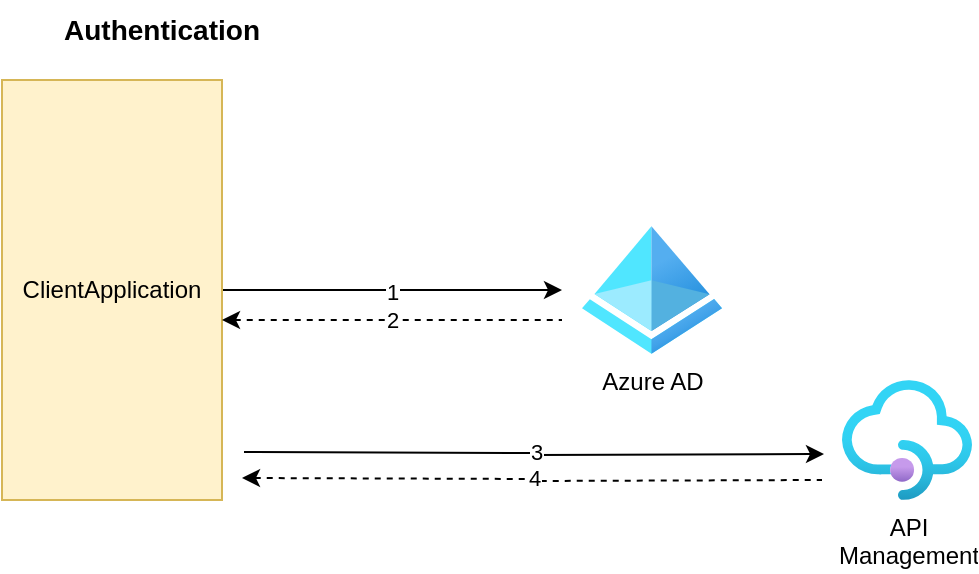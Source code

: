 <mxfile version="21.2.8" type="device" pages="3">
  <diagram id="lc8IL7c05mGi0VWgiJvV" name="Authentication">
    <mxGraphModel dx="2074" dy="1197" grid="1" gridSize="10" guides="1" tooltips="1" connect="1" arrows="1" fold="1" page="1" pageScale="1" pageWidth="827" pageHeight="1169" math="0" shadow="0">
      <root>
        <mxCell id="0" />
        <mxCell id="1" parent="0" />
        <mxCell id="RUtubB3x1BzOvoE3smLB-20" value="1" style="edgeStyle=orthogonalEdgeStyle;rounded=0;orthogonalLoop=1;jettySize=auto;html=1;" edge="1" parent="1" source="RUtubB3x1BzOvoE3smLB-3">
          <mxGeometry relative="1" as="geometry">
            <mxPoint x="310" y="195" as="targetPoint" />
          </mxGeometry>
        </mxCell>
        <mxCell id="RUtubB3x1BzOvoE3smLB-3" value="ClientApplication" style="rounded=0;whiteSpace=wrap;html=1;fillColor=#fff2cc;strokeColor=#d6b656;" vertex="1" parent="1">
          <mxGeometry x="30" y="90" width="110" height="210" as="geometry" />
        </mxCell>
        <mxCell id="RUtubB3x1BzOvoE3smLB-6" value="API &lt;br&gt;Management" style="image;aspect=fixed;html=1;points=[];align=center;fontSize=12;image=img/lib/azure2/integration/API_Management_Services.svg;" vertex="1" parent="1">
          <mxGeometry x="450" y="240" width="65" height="60" as="geometry" />
        </mxCell>
        <mxCell id="RUtubB3x1BzOvoE3smLB-7" value="Authentication" style="text;html=1;strokeColor=none;fillColor=none;align=center;verticalAlign=middle;whiteSpace=wrap;rounded=0;fontStyle=1;fontSize=14;" vertex="1" parent="1">
          <mxGeometry x="30" y="50" width="160" height="30" as="geometry" />
        </mxCell>
        <mxCell id="RUtubB3x1BzOvoE3smLB-19" value="Azure AD" style="image;aspect=fixed;html=1;points=[];align=center;fontSize=12;image=img/lib/azure2/identity/Azure_Active_Directory.svg;" vertex="1" parent="1">
          <mxGeometry x="320" y="163" width="70" height="64" as="geometry" />
        </mxCell>
        <mxCell id="RUtubB3x1BzOvoE3smLB-21" value="2" style="edgeStyle=orthogonalEdgeStyle;rounded=0;orthogonalLoop=1;jettySize=auto;html=1;dashed=1;startArrow=classic;startFill=1;endArrow=none;endFill=0;" edge="1" parent="1">
          <mxGeometry relative="1" as="geometry">
            <mxPoint x="310" y="210" as="targetPoint" />
            <mxPoint x="140" y="210" as="sourcePoint" />
          </mxGeometry>
        </mxCell>
        <mxCell id="RUtubB3x1BzOvoE3smLB-23" value="4" style="edgeStyle=orthogonalEdgeStyle;rounded=0;orthogonalLoop=1;jettySize=auto;html=1;dashed=1;startArrow=classic;startFill=1;endArrow=none;endFill=0;" edge="1" parent="1">
          <mxGeometry relative="1" as="geometry">
            <mxPoint x="440" y="290" as="targetPoint" />
            <mxPoint x="150" y="289" as="sourcePoint" />
          </mxGeometry>
        </mxCell>
        <mxCell id="RUtubB3x1BzOvoE3smLB-24" value="3" style="edgeStyle=orthogonalEdgeStyle;rounded=0;orthogonalLoop=1;jettySize=auto;html=1;startArrow=none;startFill=0;endArrow=classic;endFill=1;" edge="1" parent="1">
          <mxGeometry relative="1" as="geometry">
            <mxPoint x="441" y="277" as="targetPoint" />
            <mxPoint x="151" y="276" as="sourcePoint" />
          </mxGeometry>
        </mxCell>
      </root>
    </mxGraphModel>
  </diagram>
  <diagram name="Synchronous" id="uToNU3uV5GaRdGrdXBVy">
    <mxGraphModel dx="2074" dy="1197" grid="1" gridSize="10" guides="1" tooltips="1" connect="1" arrows="1" fold="1" page="1" pageScale="1" pageWidth="827" pageHeight="1169" math="0" shadow="0">
      <root>
        <mxCell id="0" />
        <mxCell id="1" parent="0" />
        <mxCell id="qAncSKBffS2vknoI84bx-6" value="1" style="edgeStyle=orthogonalEdgeStyle;rounded=0;orthogonalLoop=1;jettySize=auto;html=1;entryX=-0.051;entryY=0.506;entryDx=0;entryDy=0;entryPerimeter=0;" edge="1" parent="1">
          <mxGeometry relative="1" as="geometry">
            <mxPoint x="140" y="187" as="sourcePoint" />
            <mxPoint x="216.685" y="187.36" as="targetPoint" />
          </mxGeometry>
        </mxCell>
        <mxCell id="DlOpycYSVHWNI92MAFoY-2" style="edgeStyle=orthogonalEdgeStyle;rounded=0;orthogonalLoop=1;jettySize=auto;html=1;entryX=-0.019;entryY=0.583;entryDx=0;entryDy=0;entryPerimeter=0;" edge="1" parent="1" source="qAncSKBffS2vknoI84bx-1" target="qAncSKBffS2vknoI84bx-18">
          <mxGeometry relative="1" as="geometry">
            <Array as="points">
              <mxPoint x="85" y="340" />
              <mxPoint x="149" y="340" />
            </Array>
          </mxGeometry>
        </mxCell>
        <mxCell id="qAncSKBffS2vknoI84bx-1" value="ClientApplication" style="rounded=0;whiteSpace=wrap;html=1;fillColor=#fff2cc;strokeColor=#d6b656;" vertex="1" parent="1">
          <mxGeometry x="30" y="90" width="110" height="210" as="geometry" />
        </mxCell>
        <mxCell id="qAncSKBffS2vknoI84bx-2" value="ProviderServices" style="rounded=0;whiteSpace=wrap;html=1;fillColor=#dae8fc;strokeColor=#6c8ebf;" vertex="1" parent="1">
          <mxGeometry x="660" y="90" width="110" height="210" as="geometry" />
        </mxCell>
        <mxCell id="qAncSKBffS2vknoI84bx-8" value="2" style="edgeStyle=orthogonalEdgeStyle;rounded=0;orthogonalLoop=1;jettySize=auto;html=1;entryX=-0.03;entryY=0.506;entryDx=0;entryDy=0;entryPerimeter=0;" edge="1" parent="1">
          <mxGeometry relative="1" as="geometry">
            <mxPoint x="285" y="187" as="sourcePoint" />
            <mxPoint x="357.99" y="187.312" as="targetPoint" />
          </mxGeometry>
        </mxCell>
        <mxCell id="qAncSKBffS2vknoI84bx-3" value="API &lt;br&gt;Management" style="image;aspect=fixed;html=1;points=[];align=center;fontSize=12;image=img/lib/azure2/integration/API_Management_Services.svg;" vertex="1" parent="1">
          <mxGeometry x="220" y="165" width="65" height="60" as="geometry" />
        </mxCell>
        <mxCell id="qAncSKBffS2vknoI84bx-5" value="Synchronous Pattern" style="text;html=1;strokeColor=none;fillColor=none;align=center;verticalAlign=middle;whiteSpace=wrap;rounded=0;fontStyle=1;fontSize=14;" vertex="1" parent="1">
          <mxGeometry x="30" y="50" width="160" height="30" as="geometry" />
        </mxCell>
        <mxCell id="qAncSKBffS2vknoI84bx-10" value="3" style="edgeStyle=orthogonalEdgeStyle;rounded=0;orthogonalLoop=1;jettySize=auto;html=1;entryX=-0.069;entryY=0.439;entryDx=0;entryDy=0;entryPerimeter=0;" edge="1" parent="1">
          <mxGeometry relative="1" as="geometry">
            <mxPoint x="427" y="187" as="sourcePoint" />
            <mxPoint x="505.308" y="187.34" as="targetPoint" />
          </mxGeometry>
        </mxCell>
        <mxCell id="qAncSKBffS2vknoI84bx-7" value="Logic App" style="image;aspect=fixed;html=1;points=[];align=center;fontSize=12;image=img/lib/azure2/integration/Logic_Apps.svg;" vertex="1" parent="1">
          <mxGeometry x="360" y="169" width="67" height="52" as="geometry" />
        </mxCell>
        <mxCell id="qAncSKBffS2vknoI84bx-11" value="4" style="edgeStyle=orthogonalEdgeStyle;rounded=0;orthogonalLoop=1;jettySize=auto;html=1;" edge="1" parent="1">
          <mxGeometry relative="1" as="geometry">
            <mxPoint x="650" y="191" as="targetPoint" />
            <mxPoint x="578" y="191" as="sourcePoint" />
          </mxGeometry>
        </mxCell>
        <mxCell id="qAncSKBffS2vknoI84bx-9" value="Azure&amp;nbsp;&lt;br&gt;Function" style="image;aspect=fixed;html=1;points=[];align=center;fontSize=12;image=img/lib/azure2/iot/Function_Apps.svg;" vertex="1" parent="1">
          <mxGeometry x="510" y="169" width="68" height="60" as="geometry" />
        </mxCell>
        <mxCell id="qAncSKBffS2vknoI84bx-12" value="8" style="edgeStyle=orthogonalEdgeStyle;rounded=0;orthogonalLoop=1;jettySize=auto;html=1;entryX=-0.051;entryY=0.506;entryDx=0;entryDy=0;entryPerimeter=0;dashed=1;dashPattern=8 8;startArrow=classic;startFill=1;endArrow=none;endFill=0;" edge="1" parent="1">
          <mxGeometry relative="1" as="geometry">
            <mxPoint x="140" y="203" as="sourcePoint" />
            <mxPoint x="217" y="203" as="targetPoint" />
          </mxGeometry>
        </mxCell>
        <mxCell id="qAncSKBffS2vknoI84bx-13" value="7" style="edgeStyle=orthogonalEdgeStyle;rounded=0;orthogonalLoop=1;jettySize=auto;html=1;entryX=-0.03;entryY=0.506;entryDx=0;entryDy=0;entryPerimeter=0;dashed=1;dashPattern=8 8;startArrow=classic;startFill=1;endArrow=none;endFill=0;" edge="1" parent="1">
          <mxGeometry relative="1" as="geometry">
            <mxPoint x="285" y="203" as="sourcePoint" />
            <mxPoint x="358" y="203" as="targetPoint" />
          </mxGeometry>
        </mxCell>
        <mxCell id="qAncSKBffS2vknoI84bx-14" value="6" style="edgeStyle=orthogonalEdgeStyle;rounded=0;orthogonalLoop=1;jettySize=auto;html=1;entryX=-0.069;entryY=0.439;entryDx=0;entryDy=0;entryPerimeter=0;dashed=1;dashPattern=8 8;startArrow=classic;startFill=1;endArrow=none;endFill=0;" edge="1" parent="1">
          <mxGeometry relative="1" as="geometry">
            <mxPoint x="427" y="203" as="sourcePoint" />
            <mxPoint x="505" y="203" as="targetPoint" />
          </mxGeometry>
        </mxCell>
        <mxCell id="qAncSKBffS2vknoI84bx-15" value="5" style="edgeStyle=orthogonalEdgeStyle;rounded=0;orthogonalLoop=1;jettySize=auto;html=1;dashed=1;dashPattern=8 8;startArrow=classic;startFill=1;endArrow=none;endFill=0;" edge="1" parent="1">
          <mxGeometry relative="1" as="geometry">
            <mxPoint x="650" y="207" as="targetPoint" />
            <mxPoint x="578" y="207" as="sourcePoint" />
          </mxGeometry>
        </mxCell>
        <mxCell id="qAncSKBffS2vknoI84bx-18" value="Azure AD" style="image;aspect=fixed;html=1;points=[];align=center;fontSize=12;image=img/lib/azure2/identity/Azure_Active_Directory.svg;" vertex="1" parent="1">
          <mxGeometry x="280" y="303" width="70" height="64" as="geometry" />
        </mxCell>
        <mxCell id="DlOpycYSVHWNI92MAFoY-3" value="Token" style="image;aspect=fixed;html=1;points=[];align=center;fontSize=12;image=img/lib/azure2/identity/Verifiable_Credentials.svg;" vertex="1" parent="1">
          <mxGeometry x="140" y="360" width="50" height="50" as="geometry" />
        </mxCell>
        <mxCell id="DlOpycYSVHWNI92MAFoY-4" style="edgeStyle=orthogonalEdgeStyle;rounded=0;orthogonalLoop=1;jettySize=auto;html=1;entryX=-0.019;entryY=0.583;entryDx=0;entryDy=0;entryPerimeter=0;dashed=1;startArrow=classic;startFill=1;endArrow=none;endFill=0;" edge="1" parent="1">
          <mxGeometry relative="1" as="geometry">
            <mxPoint x="95" y="310" as="sourcePoint" />
            <mxPoint x="289" y="350" as="targetPoint" />
            <Array as="points">
              <mxPoint x="95" y="350" />
              <mxPoint x="159" y="350" />
            </Array>
          </mxGeometry>
        </mxCell>
      </root>
    </mxGraphModel>
  </diagram>
  <diagram name="Asynchronous" id="M87KJ8JW6MRpNl9G1FzN">
    <mxGraphModel dx="2074" dy="1197" grid="1" gridSize="10" guides="1" tooltips="1" connect="1" arrows="1" fold="1" page="1" pageScale="1" pageWidth="827" pageHeight="1169" math="0" shadow="0">
      <root>
        <mxCell id="BCtPeTn3WDU7JShP6zvE-0" />
        <mxCell id="BCtPeTn3WDU7JShP6zvE-1" parent="BCtPeTn3WDU7JShP6zvE-0" />
        <mxCell id="BCtPeTn3WDU7JShP6zvE-2" value="1" style="edgeStyle=orthogonalEdgeStyle;rounded=0;orthogonalLoop=1;jettySize=auto;html=1;entryX=-0.051;entryY=0.506;entryDx=0;entryDy=0;entryPerimeter=0;" edge="1" parent="BCtPeTn3WDU7JShP6zvE-1">
          <mxGeometry x="0.321" y="-2" relative="1" as="geometry">
            <mxPoint x="140" y="184" as="sourcePoint" />
            <mxPoint x="216.685" y="184.36" as="targetPoint" />
            <mxPoint as="offset" />
          </mxGeometry>
        </mxCell>
        <mxCell id="aFLb6VwhE93SG6RD5doz-10" style="edgeStyle=orthogonalEdgeStyle;rounded=0;orthogonalLoop=1;jettySize=auto;html=1;" edge="1" parent="BCtPeTn3WDU7JShP6zvE-1">
          <mxGeometry relative="1" as="geometry">
            <mxPoint x="77" y="414" as="targetPoint" />
            <mxPoint x="77" y="304" as="sourcePoint" />
          </mxGeometry>
        </mxCell>
        <mxCell id="BCtPeTn3WDU7JShP6zvE-4" value="ClientApplication" style="rounded=0;whiteSpace=wrap;html=1;fillColor=#fff2cc;strokeColor=#d6b656;" vertex="1" parent="BCtPeTn3WDU7JShP6zvE-1">
          <mxGeometry x="30" y="90" width="110" height="210" as="geometry" />
        </mxCell>
        <mxCell id="BCtPeTn3WDU7JShP6zvE-5" value="ProviderServices" style="rounded=0;whiteSpace=wrap;html=1;fillColor=#dae8fc;strokeColor=#6c8ebf;" vertex="1" parent="BCtPeTn3WDU7JShP6zvE-1">
          <mxGeometry x="970" y="90" width="110" height="210" as="geometry" />
        </mxCell>
        <mxCell id="BCtPeTn3WDU7JShP6zvE-6" value="3" style="edgeStyle=orthogonalEdgeStyle;rounded=0;orthogonalLoop=1;jettySize=auto;html=1;entryX=-0.03;entryY=0.506;entryDx=0;entryDy=0;entryPerimeter=0;" edge="1" parent="BCtPeTn3WDU7JShP6zvE-1">
          <mxGeometry relative="1" as="geometry">
            <mxPoint x="285" y="187" as="sourcePoint" />
            <mxPoint x="357.99" y="187.312" as="targetPoint" />
          </mxGeometry>
        </mxCell>
        <mxCell id="BCtPeTn3WDU7JShP6zvE-7" value="API &lt;br&gt;Management" style="image;aspect=fixed;html=1;points=[];align=center;fontSize=12;image=img/lib/azure2/integration/API_Management_Services.svg;" vertex="1" parent="BCtPeTn3WDU7JShP6zvE-1">
          <mxGeometry x="220" y="165" width="65" height="60" as="geometry" />
        </mxCell>
        <mxCell id="BCtPeTn3WDU7JShP6zvE-8" value="Asynchronous Pattern" style="text;html=1;strokeColor=none;fillColor=none;align=center;verticalAlign=middle;whiteSpace=wrap;rounded=0;fontStyle=1;fontSize=14;" vertex="1" parent="BCtPeTn3WDU7JShP6zvE-1">
          <mxGeometry x="30" y="50" width="160" height="30" as="geometry" />
        </mxCell>
        <mxCell id="BCtPeTn3WDU7JShP6zvE-9" value="4" style="edgeStyle=orthogonalEdgeStyle;rounded=0;orthogonalLoop=1;jettySize=auto;html=1;entryX=-0.069;entryY=0.439;entryDx=0;entryDy=0;entryPerimeter=0;" edge="1" parent="BCtPeTn3WDU7JShP6zvE-1">
          <mxGeometry relative="1" as="geometry">
            <mxPoint x="427" y="187" as="sourcePoint" />
            <mxPoint x="505.308" y="187.34" as="targetPoint" />
          </mxGeometry>
        </mxCell>
        <mxCell id="aFLb6VwhE93SG6RD5doz-12" value="12" style="edgeStyle=orthogonalEdgeStyle;rounded=0;orthogonalLoop=1;jettySize=auto;html=1;" edge="1" parent="BCtPeTn3WDU7JShP6zvE-1" source="BCtPeTn3WDU7JShP6zvE-10" target="aFLb6VwhE93SG6RD5doz-9">
          <mxGeometry relative="1" as="geometry" />
        </mxCell>
        <mxCell id="BCtPeTn3WDU7JShP6zvE-10" value="Logic App" style="image;aspect=fixed;html=1;points=[];align=center;fontSize=12;image=img/lib/azure2/integration/Logic_Apps.svg;" vertex="1" parent="BCtPeTn3WDU7JShP6zvE-1">
          <mxGeometry x="360" y="169" width="67" height="52" as="geometry" />
        </mxCell>
        <mxCell id="BCtPeTn3WDU7JShP6zvE-11" value="5" style="edgeStyle=orthogonalEdgeStyle;rounded=0;orthogonalLoop=1;jettySize=auto;html=1;" edge="1" parent="BCtPeTn3WDU7JShP6zvE-1">
          <mxGeometry relative="1" as="geometry">
            <mxPoint x="650" y="191" as="targetPoint" />
            <mxPoint x="578" y="191" as="sourcePoint" />
          </mxGeometry>
        </mxCell>
        <mxCell id="BCtPeTn3WDU7JShP6zvE-12" value="Azure&amp;nbsp;&lt;br&gt;Function" style="image;aspect=fixed;html=1;points=[];align=center;fontSize=12;image=img/lib/azure2/iot/Function_Apps.svg;" vertex="1" parent="BCtPeTn3WDU7JShP6zvE-1">
          <mxGeometry x="510" y="169" width="68" height="60" as="geometry" />
        </mxCell>
        <mxCell id="BCtPeTn3WDU7JShP6zvE-13" value="2" style="edgeStyle=orthogonalEdgeStyle;rounded=0;orthogonalLoop=1;jettySize=auto;html=1;entryX=-0.051;entryY=0.506;entryDx=0;entryDy=0;entryPerimeter=0;dashed=1;dashPattern=8 8;startArrow=classic;startFill=1;endArrow=none;endFill=0;" edge="1" parent="BCtPeTn3WDU7JShP6zvE-1">
          <mxGeometry relative="1" as="geometry">
            <mxPoint x="140" y="200" as="sourcePoint" />
            <mxPoint x="217" y="200" as="targetPoint" />
          </mxGeometry>
        </mxCell>
        <mxCell id="BCtPeTn3WDU7JShP6zvE-15" value="11" style="edgeStyle=orthogonalEdgeStyle;rounded=0;orthogonalLoop=1;jettySize=auto;html=1;entryX=-0.069;entryY=0.439;entryDx=0;entryDy=0;entryPerimeter=0;dashed=1;dashPattern=8 8;startArrow=classic;startFill=1;endArrow=none;endFill=0;" edge="1" parent="BCtPeTn3WDU7JShP6zvE-1">
          <mxGeometry relative="1" as="geometry">
            <mxPoint x="427" y="203" as="sourcePoint" />
            <mxPoint x="505" y="203" as="targetPoint" />
          </mxGeometry>
        </mxCell>
        <mxCell id="BCtPeTn3WDU7JShP6zvE-16" value="10" style="edgeStyle=orthogonalEdgeStyle;rounded=0;orthogonalLoop=1;jettySize=auto;html=1;dashed=1;dashPattern=8 8;startArrow=classic;startFill=1;endArrow=none;endFill=0;" edge="1" parent="BCtPeTn3WDU7JShP6zvE-1">
          <mxGeometry relative="1" as="geometry">
            <mxPoint x="650" y="207" as="targetPoint" />
            <mxPoint x="578" y="207" as="sourcePoint" />
          </mxGeometry>
        </mxCell>
        <mxCell id="BCtPeTn3WDU7JShP6zvE-17" value="Azure AD" style="image;aspect=fixed;html=1;points=[];align=center;fontSize=12;image=img/lib/azure2/identity/Azure_Active_Directory.svg;" vertex="1" parent="BCtPeTn3WDU7JShP6zvE-1">
          <mxGeometry x="50" y="420" width="70" height="64" as="geometry" />
        </mxCell>
        <mxCell id="BCtPeTn3WDU7JShP6zvE-18" value="Token" style="image;aspect=fixed;html=1;points=[];align=center;fontSize=12;image=img/lib/azure2/identity/Verifiable_Credentials.svg;" vertex="1" parent="BCtPeTn3WDU7JShP6zvE-1">
          <mxGeometry x="110" y="350" width="50" height="50" as="geometry" />
        </mxCell>
        <mxCell id="aFLb6VwhE93SG6RD5doz-0" value="Service Bus" style="image;aspect=fixed;html=1;points=[];align=center;fontSize=12;image=img/lib/azure2/integration/Service_Bus.svg;" vertex="1" parent="BCtPeTn3WDU7JShP6zvE-1">
          <mxGeometry x="660" y="169" width="68" height="60" as="geometry" />
        </mxCell>
        <mxCell id="aFLb6VwhE93SG6RD5doz-2" value="Azure&amp;nbsp;&lt;br&gt;Function" style="image;aspect=fixed;html=1;points=[];align=center;fontSize=12;image=img/lib/azure2/iot/Function_Apps.svg;" vertex="1" parent="BCtPeTn3WDU7JShP6zvE-1">
          <mxGeometry x="810" y="169" width="68" height="60" as="geometry" />
        </mxCell>
        <mxCell id="aFLb6VwhE93SG6RD5doz-4" value="6" style="edgeStyle=orthogonalEdgeStyle;rounded=0;orthogonalLoop=1;jettySize=auto;html=1;" edge="1" parent="BCtPeTn3WDU7JShP6zvE-1">
          <mxGeometry relative="1" as="geometry">
            <mxPoint x="802" y="190" as="targetPoint" />
            <mxPoint x="730" y="190" as="sourcePoint" />
          </mxGeometry>
        </mxCell>
        <mxCell id="aFLb6VwhE93SG6RD5doz-5" value="9" style="edgeStyle=orthogonalEdgeStyle;rounded=0;orthogonalLoop=1;jettySize=auto;html=1;dashed=1;dashPattern=8 8;startArrow=classic;startFill=1;endArrow=none;endFill=0;" edge="1" parent="BCtPeTn3WDU7JShP6zvE-1">
          <mxGeometry relative="1" as="geometry">
            <mxPoint x="802" y="206" as="targetPoint" />
            <mxPoint x="730" y="206" as="sourcePoint" />
          </mxGeometry>
        </mxCell>
        <mxCell id="aFLb6VwhE93SG6RD5doz-6" value="7" style="edgeStyle=orthogonalEdgeStyle;rounded=0;orthogonalLoop=1;jettySize=auto;html=1;" edge="1" parent="BCtPeTn3WDU7JShP6zvE-1">
          <mxGeometry relative="1" as="geometry">
            <mxPoint x="962" y="190" as="targetPoint" />
            <mxPoint x="890" y="190" as="sourcePoint" />
          </mxGeometry>
        </mxCell>
        <mxCell id="aFLb6VwhE93SG6RD5doz-7" value="8" style="edgeStyle=orthogonalEdgeStyle;rounded=0;orthogonalLoop=1;jettySize=auto;html=1;dashed=1;dashPattern=8 8;startArrow=classic;startFill=1;endArrow=none;endFill=0;" edge="1" parent="BCtPeTn3WDU7JShP6zvE-1">
          <mxGeometry relative="1" as="geometry">
            <mxPoint x="962" y="206" as="targetPoint" />
            <mxPoint x="890" y="206" as="sourcePoint" />
          </mxGeometry>
        </mxCell>
        <mxCell id="aFLb6VwhE93SG6RD5doz-13" value="13" style="edgeStyle=orthogonalEdgeStyle;rounded=0;orthogonalLoop=1;jettySize=auto;html=1;entryX=1;entryY=0.898;entryDx=0;entryDy=0;entryPerimeter=0;" edge="1" parent="BCtPeTn3WDU7JShP6zvE-1" source="aFLb6VwhE93SG6RD5doz-9" target="BCtPeTn3WDU7JShP6zvE-4">
          <mxGeometry relative="1" as="geometry">
            <Array as="points">
              <mxPoint x="310" y="350" />
              <mxPoint x="310" y="280" />
              <mxPoint x="143" y="280" />
              <mxPoint x="143" y="279" />
            </Array>
          </mxGeometry>
        </mxCell>
        <mxCell id="aFLb6VwhE93SG6RD5doz-9" value="Azure&amp;nbsp;&lt;br&gt;Function" style="image;aspect=fixed;html=1;points=[];align=center;fontSize=12;image=img/lib/azure2/iot/Function_Apps.svg;" vertex="1" parent="BCtPeTn3WDU7JShP6zvE-1">
          <mxGeometry x="359.5" y="320" width="68" height="60" as="geometry" />
        </mxCell>
        <mxCell id="aFLb6VwhE93SG6RD5doz-11" style="edgeStyle=orthogonalEdgeStyle;rounded=0;orthogonalLoop=1;jettySize=auto;html=1;startArrow=classic;startFill=1;endArrow=none;endFill=0;dashed=1;" edge="1" parent="BCtPeTn3WDU7JShP6zvE-1">
          <mxGeometry relative="1" as="geometry">
            <mxPoint x="88" y="415" as="targetPoint" />
            <mxPoint x="88" y="305" as="sourcePoint" />
          </mxGeometry>
        </mxCell>
      </root>
    </mxGraphModel>
  </diagram>
</mxfile>

